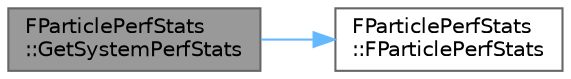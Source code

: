 digraph "FParticlePerfStats::GetSystemPerfStats"
{
 // INTERACTIVE_SVG=YES
 // LATEX_PDF_SIZE
  bgcolor="transparent";
  edge [fontname=Helvetica,fontsize=10,labelfontname=Helvetica,labelfontsize=10];
  node [fontname=Helvetica,fontsize=10,shape=box,height=0.2,width=0.4];
  rankdir="LR";
  Node1 [id="Node000001",label="FParticlePerfStats\l::GetSystemPerfStats",height=0.2,width=0.4,color="gray40", fillcolor="grey60", style="filled", fontcolor="black",tooltip=" "];
  Node1 -> Node2 [id="edge1_Node000001_Node000002",color="steelblue1",style="solid",tooltip=" "];
  Node2 [id="Node000002",label="FParticlePerfStats\l::FParticlePerfStats",height=0.2,width=0.4,color="grey40", fillcolor="white", style="filled",URL="$d1/d62/structFParticlePerfStats.html#a5c4b1f103d729c17880bff31d3b1ba86",tooltip=" "];
}

